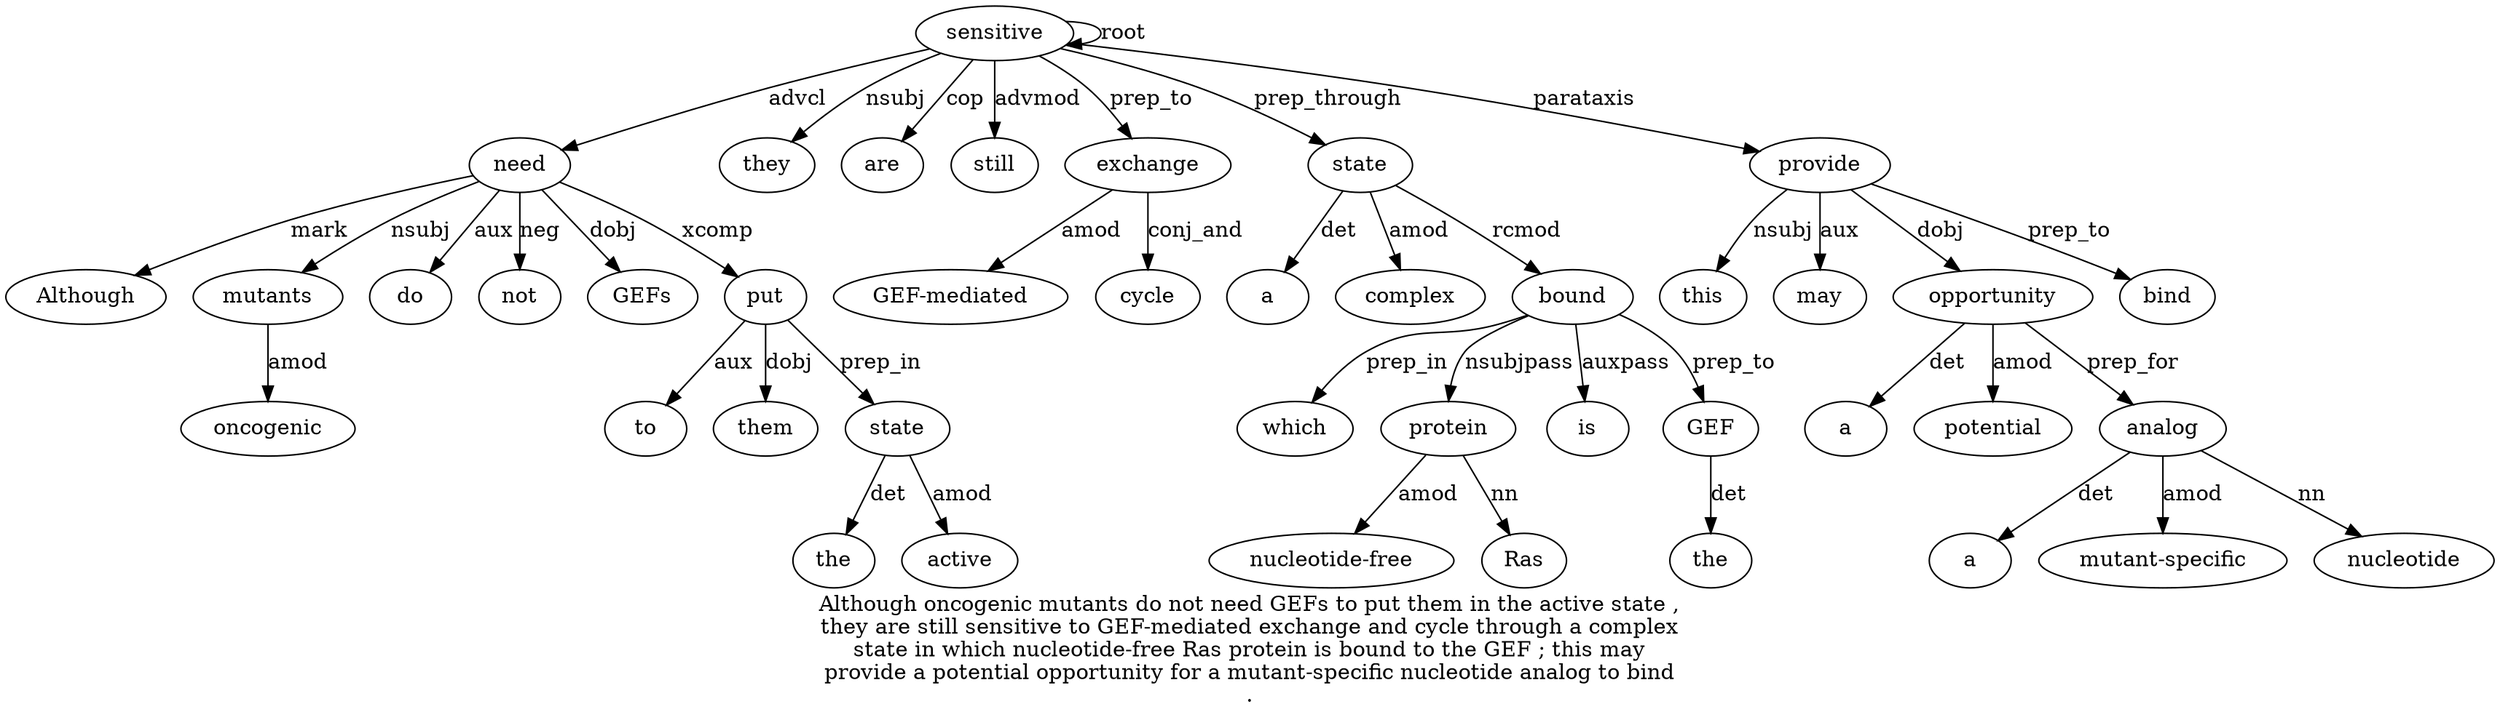digraph "Although oncogenic mutants do not need GEFs to put them in the active state ,  they are still sensitive to GEF-mediated exchange and cycle through a complex state in which nucleotide-free Ras protein is bound to the GEF ; this may provide a potential opportunity for a mutant-specific nucleotide analog to bind ." {
label="Although oncogenic mutants do not need GEFs to put them in the active state ,
they are still sensitive to GEF-mediated exchange and cycle through a complex
state in which nucleotide-free Ras protein is bound to the GEF ; this may
provide a potential opportunity for a mutant-specific nucleotide analog to bind
.";
need6 [style=filled, fillcolor=white, label=need];
Although1 [style=filled, fillcolor=white, label=Although];
need6 -> Although1  [label=mark];
mutants3 [style=filled, fillcolor=white, label=mutants];
oncogenic2 [style=filled, fillcolor=white, label=oncogenic];
mutants3 -> oncogenic2  [label=amod];
need6 -> mutants3  [label=nsubj];
do4 [style=filled, fillcolor=white, label=do];
need6 -> do4  [label=aux];
not5 [style=filled, fillcolor=white, label=not];
need6 -> not5  [label=neg];
sensitive19 [style=filled, fillcolor=white, label=sensitive];
sensitive19 -> need6  [label=advcl];
GEFs7 [style=filled, fillcolor=white, label=GEFs];
need6 -> GEFs7  [label=dobj];
put9 [style=filled, fillcolor=white, label=put];
to8 [style=filled, fillcolor=white, label=to];
put9 -> to8  [label=aux];
need6 -> put9  [label=xcomp];
them10 [style=filled, fillcolor=white, label=them];
put9 -> them10  [label=dobj];
state14 [style=filled, fillcolor=white, label=state];
the12 [style=filled, fillcolor=white, label=the];
state14 -> the12  [label=det];
active13 [style=filled, fillcolor=white, label=active];
state14 -> active13  [label=amod];
put9 -> state14  [label=prep_in];
they16 [style=filled, fillcolor=white, label=they];
sensitive19 -> they16  [label=nsubj];
are17 [style=filled, fillcolor=white, label=are];
sensitive19 -> are17  [label=cop];
still18 [style=filled, fillcolor=white, label=still];
sensitive19 -> still18  [label=advmod];
sensitive19 -> sensitive19  [label=root];
exchange22 [style=filled, fillcolor=white, label=exchange];
"GEF-mediated21" [style=filled, fillcolor=white, label="GEF-mediated"];
exchange22 -> "GEF-mediated21"  [label=amod];
sensitive19 -> exchange22  [label=prep_to];
cycle24 [style=filled, fillcolor=white, label=cycle];
exchange22 -> cycle24  [label=conj_and];
state28 [style=filled, fillcolor=white, label=state];
a26 [style=filled, fillcolor=white, label=a];
state28 -> a26  [label=det];
complex27 [style=filled, fillcolor=white, label=complex];
state28 -> complex27  [label=amod];
sensitive19 -> state28  [label=prep_through];
bound35 [style=filled, fillcolor=white, label=bound];
which30 [style=filled, fillcolor=white, label=which];
bound35 -> which30  [label=prep_in];
protein33 [style=filled, fillcolor=white, label=protein];
"nucleotide-free31" [style=filled, fillcolor=white, label="nucleotide-free"];
protein33 -> "nucleotide-free31"  [label=amod];
Ras32 [style=filled, fillcolor=white, label=Ras];
protein33 -> Ras32  [label=nn];
bound35 -> protein33  [label=nsubjpass];
is34 [style=filled, fillcolor=white, label=is];
bound35 -> is34  [label=auxpass];
state28 -> bound35  [label=rcmod];
GEF38 [style=filled, fillcolor=white, label=GEF];
the37 [style=filled, fillcolor=white, label=the];
GEF38 -> the37  [label=det];
bound35 -> GEF38  [label=prep_to];
provide42 [style=filled, fillcolor=white, label=provide];
this40 [style=filled, fillcolor=white, label=this];
provide42 -> this40  [label=nsubj];
may41 [style=filled, fillcolor=white, label=may];
provide42 -> may41  [label=aux];
sensitive19 -> provide42  [label=parataxis];
opportunity45 [style=filled, fillcolor=white, label=opportunity];
a43 [style=filled, fillcolor=white, label=a];
opportunity45 -> a43  [label=det];
potential44 [style=filled, fillcolor=white, label=potential];
opportunity45 -> potential44  [label=amod];
provide42 -> opportunity45  [label=dobj];
analog50 [style=filled, fillcolor=white, label=analog];
a47 [style=filled, fillcolor=white, label=a];
analog50 -> a47  [label=det];
"mutant-specific48" [style=filled, fillcolor=white, label="mutant-specific"];
analog50 -> "mutant-specific48"  [label=amod];
nucleotide49 [style=filled, fillcolor=white, label=nucleotide];
analog50 -> nucleotide49  [label=nn];
opportunity45 -> analog50  [label=prep_for];
bind52 [style=filled, fillcolor=white, label=bind];
provide42 -> bind52  [label=prep_to];
}
